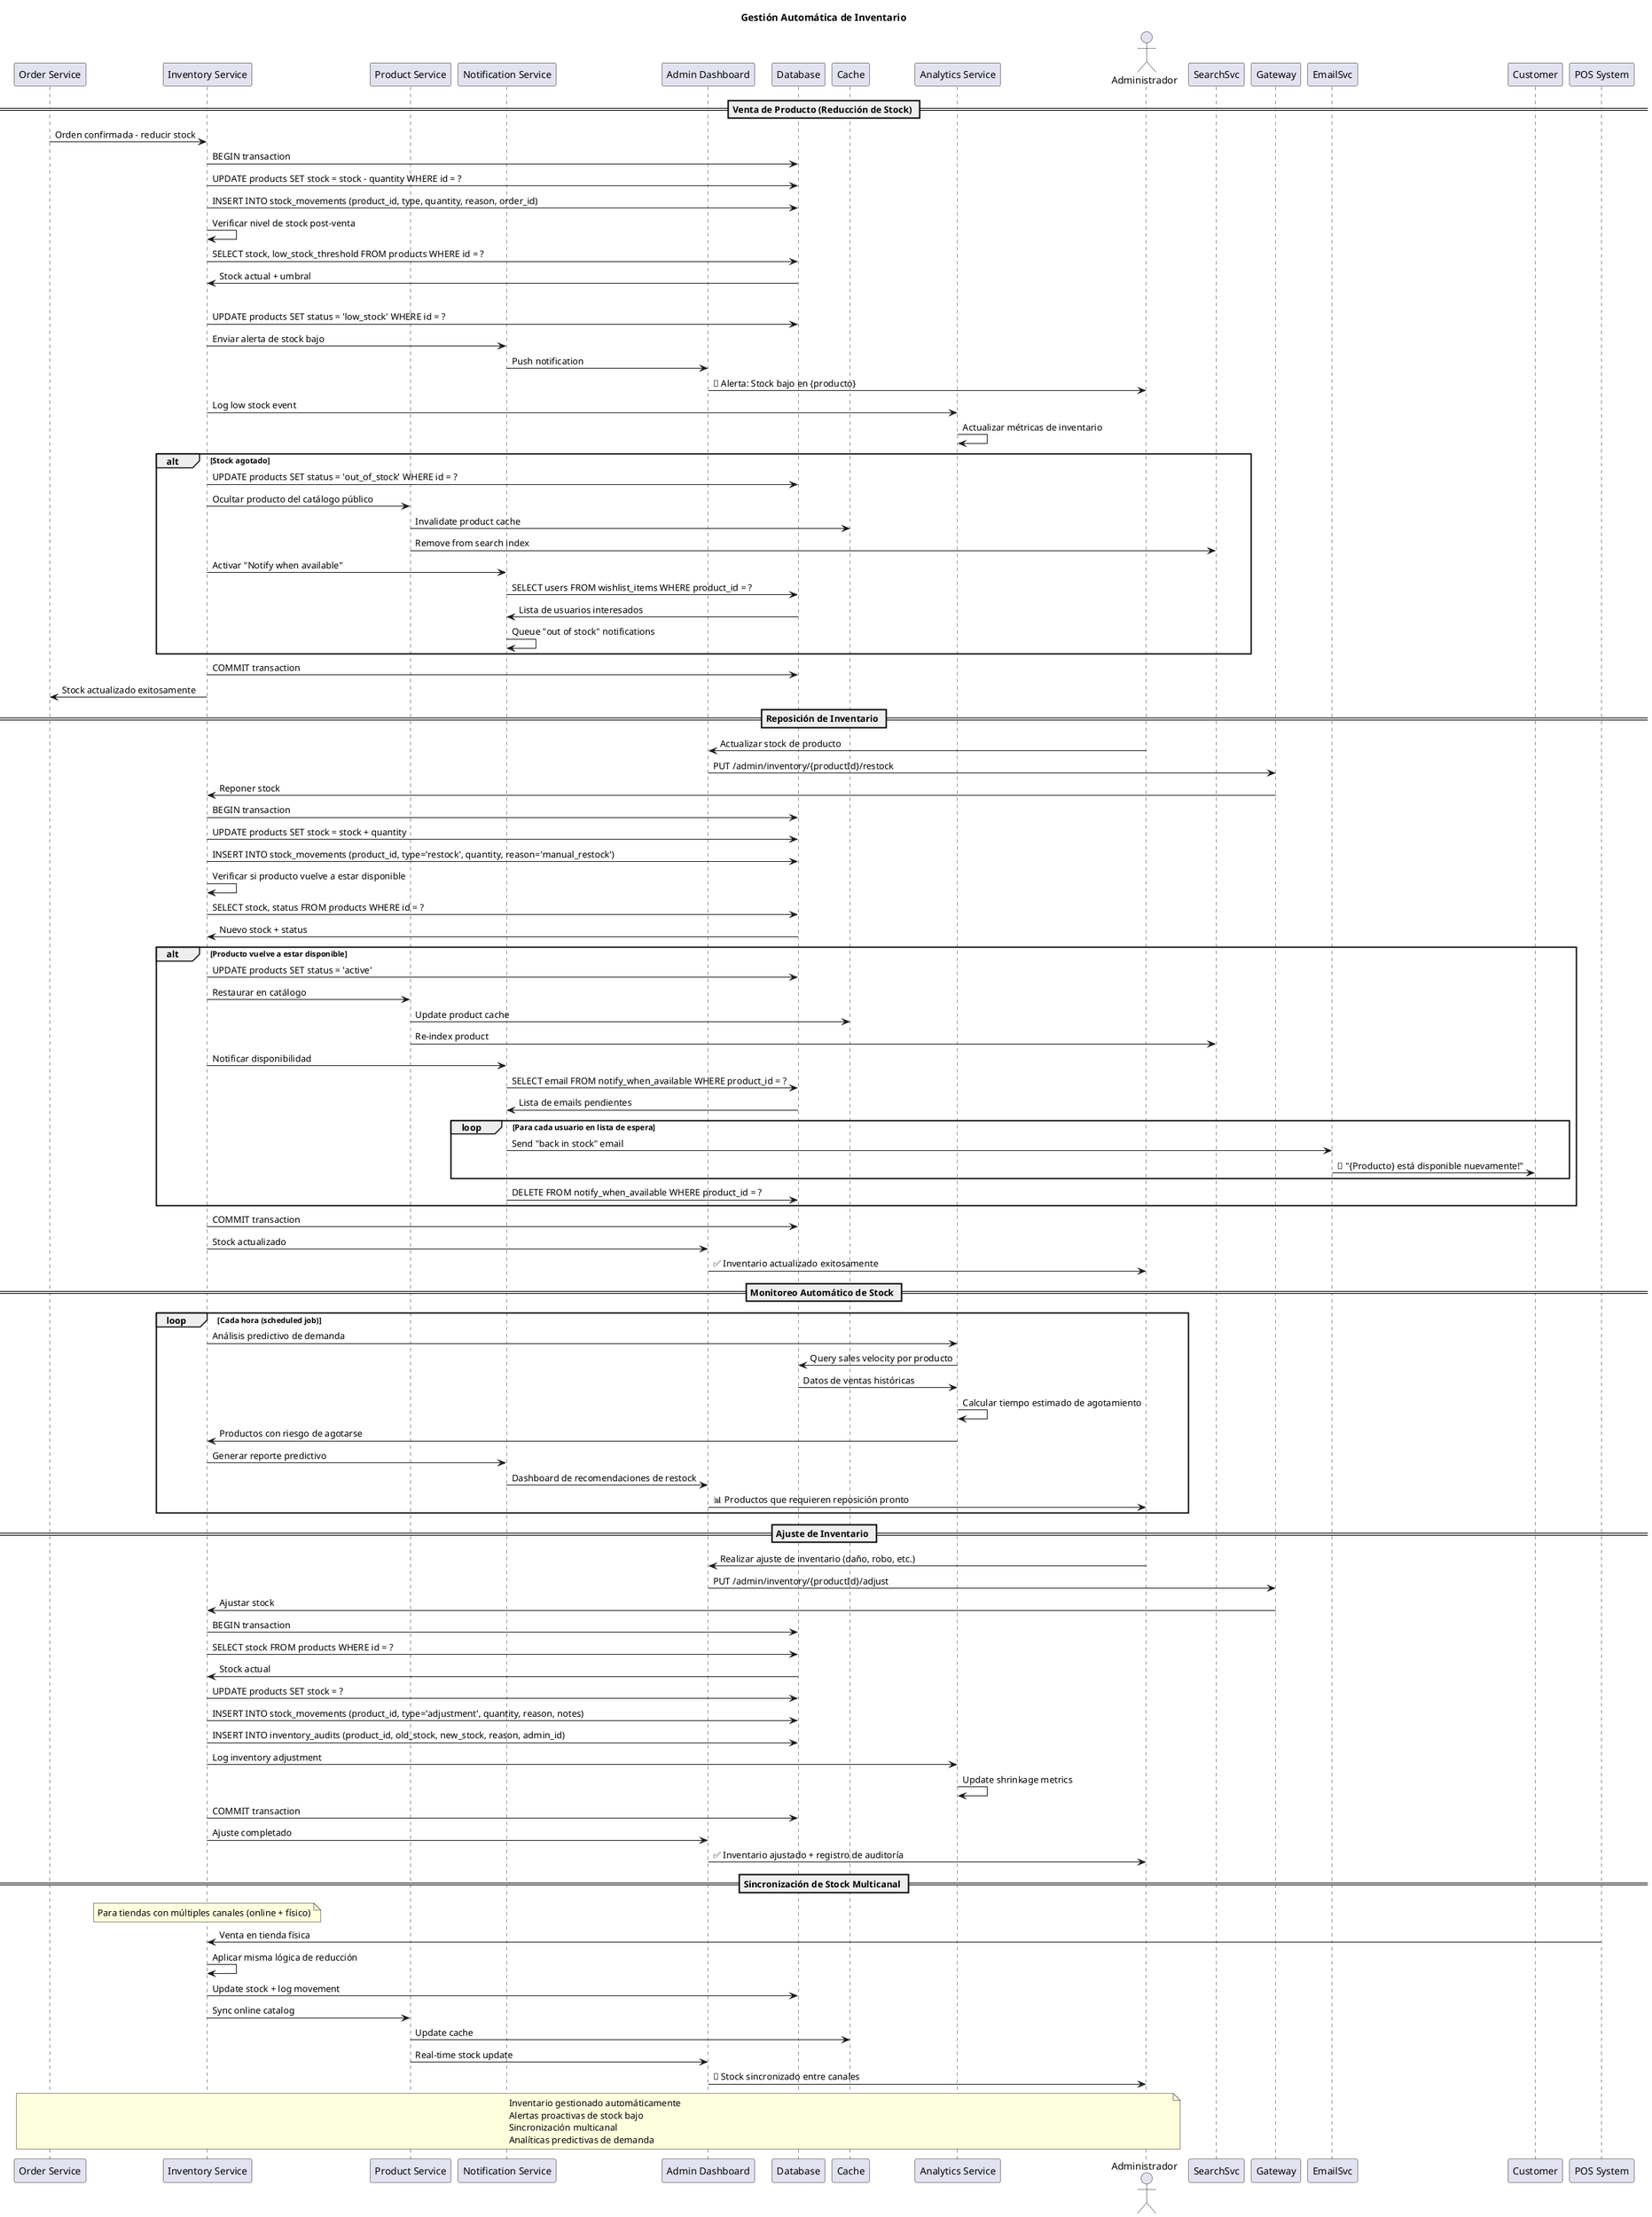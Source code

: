 @startuml Sequence_Inventory_Management

participant "Order Service" as OrderSvc
participant "Inventory Service" as InventorySvc
participant "Product Service" as ProductSvc
participant "Notification Service" as NotifSvc
participant "Admin Dashboard" as AdminUI
participant "Database" as DB
participant "Cache" as Redis
participant "Analytics Service" as AnalyticsSvc
actor "Administrador" as Admin

title Gestión Automática de Inventario

== Venta de Producto (Reducción de Stock) ==

OrderSvc -> InventorySvc: Orden confirmada - reducir stock
InventorySvc -> DB: BEGIN transaction

InventorySvc -> DB: UPDATE products SET stock = stock - quantity WHERE id = ?
InventorySvc -> DB: INSERT INTO stock_movements (product_id, type, quantity, reason, order_id)

InventorySvc -> InventorySvc: Verificar nivel de stock post-venta
InventorySvc -> DB: SELECT stock, low_stock_threshold FROM products WHERE id = ?
DB -> InventorySvc: Stock actual + umbral

alt Stock bajo detectado
    InventorySvc -> DB: UPDATE products SET status = 'low_stock' WHERE id = ?
    InventorySvc -> NotifSvc: Enviar alerta de stock bajo
    NotifSvc -> AdminUI: Push notification
    AdminUI -> Admin: 🔴 Alerta: Stock bajo en {producto}
    
    InventorySvc -> AnalyticsSvc: Log low stock event
    AnalyticsSvc -> AnalyticsSvc: Actualizar métricas de inventario
    
alt Stock agotado
    InventorySvc -> DB: UPDATE products SET status = 'out_of_stock' WHERE id = ?
    InventorySvc -> ProductSvc: Ocultar producto del catálogo público
    ProductSvc -> Redis: Invalidate product cache
    ProductSvc -> SearchSvc: Remove from search index
    
    InventorySvc -> NotifSvc: Activar "Notify when available"
    NotifSvc -> DB: SELECT users FROM wishlist_items WHERE product_id = ?
    DB -> NotifSvc: Lista de usuarios interesados
    NotifSvc -> NotifSvc: Queue "out of stock" notifications
end

InventorySvc -> DB: COMMIT transaction
InventorySvc -> OrderSvc: Stock actualizado exitosamente

== Reposición de Inventario ==

Admin -> AdminUI: Actualizar stock de producto
AdminUI -> Gateway: PUT /admin/inventory/{productId}/restock
Gateway -> InventorySvc: Reponer stock

InventorySvc -> DB: BEGIN transaction
InventorySvc -> DB: UPDATE products SET stock = stock + quantity
InventorySvc -> DB: INSERT INTO stock_movements (product_id, type='restock', quantity, reason='manual_restock')

InventorySvc -> InventorySvc: Verificar si producto vuelve a estar disponible
InventorySvc -> DB: SELECT stock, status FROM products WHERE id = ?
DB -> InventorySvc: Nuevo stock + status

alt Producto vuelve a estar disponible
    InventorySvc -> DB: UPDATE products SET status = 'active'
    InventorySvc -> ProductSvc: Restaurar en catálogo
    ProductSvc -> Redis: Update product cache
    ProductSvc -> SearchSvc: Re-index product
    
    InventorySvc -> NotifSvc: Notificar disponibilidad
    NotifSvc -> DB: SELECT email FROM notify_when_available WHERE product_id = ?
    DB -> NotifSvc: Lista de emails pendientes
    
    loop Para cada usuario en lista de espera
        NotifSvc -> EmailSvc: Send "back in stock" email
        EmailSvc -> Customer: 📧 "{Producto} está disponible nuevamente!"
    end
    
    NotifSvc -> DB: DELETE FROM notify_when_available WHERE product_id = ?
end

InventorySvc -> DB: COMMIT transaction
InventorySvc -> AdminUI: Stock actualizado
AdminUI -> Admin: ✅ Inventario actualizado exitosamente

== Monitoreo Automático de Stock ==

loop Cada hora (scheduled job)
    InventorySvc -> AnalyticsSvc: Análisis predictivo de demanda
    AnalyticsSvc -> DB: Query sales velocity por producto
    DB -> AnalyticsSvc: Datos de ventas históricas
    
    AnalyticsSvc -> AnalyticsSvc: Calcular tiempo estimado de agotamiento
    AnalyticsSvc -> InventorySvc: Productos con riesgo de agotarse
    
    InventorySvc -> NotifSvc: Generar reporte predictivo
    NotifSvc -> AdminUI: Dashboard de recomendaciones de restock
    AdminUI -> Admin: 📊 Productos que requieren reposición pronto
end

== Ajuste de Inventario ==

Admin -> AdminUI: Realizar ajuste de inventario (daño, robo, etc.)
AdminUI -> Gateway: PUT /admin/inventory/{productId}/adjust
Gateway -> InventorySvc: Ajustar stock

InventorySvc -> DB: BEGIN transaction
InventorySvc -> DB: SELECT stock FROM products WHERE id = ?
DB -> InventorySvc: Stock actual

InventorySvc -> DB: UPDATE products SET stock = ?
InventorySvc -> DB: INSERT INTO stock_movements (product_id, type='adjustment', quantity, reason, notes)
InventorySvc -> DB: INSERT INTO inventory_audits (product_id, old_stock, new_stock, reason, admin_id)

InventorySvc -> AnalyticsSvc: Log inventory adjustment
AnalyticsSvc -> AnalyticsSvc: Update shrinkage metrics

InventorySvc -> DB: COMMIT transaction
InventorySvc -> AdminUI: Ajuste completado
AdminUI -> Admin: ✅ Inventario ajustado + registro de auditoría

== Sincronización de Stock Multicanal ==

note over InventorySvc: Para tiendas con múltiples canales (online + físico)

participant "POS System" as POS

POS -> InventorySvc: Venta en tienda física
InventorySvc -> InventorySvc: Aplicar misma lógica de reducción
InventorySvc -> DB: Update stock + log movement
InventorySvc -> ProductSvc: Sync online catalog
ProductSvc -> Redis: Update cache
ProductSvc -> AdminUI: Real-time stock update
AdminUI -> Admin: 🔄 Stock sincronizado entre canales

note over OrderSvc, Admin: Inventario gestionado automáticamente\nAlertas proactivas de stock bajo\nSincronización multicanal\nAnalíticas predictivas de demanda

@enduml